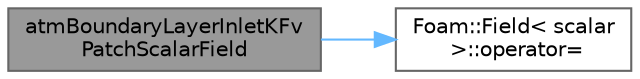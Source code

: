 digraph "atmBoundaryLayerInletKFvPatchScalarField"
{
 // LATEX_PDF_SIZE
  bgcolor="transparent";
  edge [fontname=Helvetica,fontsize=10,labelfontname=Helvetica,labelfontsize=10];
  node [fontname=Helvetica,fontsize=10,shape=box,height=0.2,width=0.4];
  rankdir="LR";
  Node1 [id="Node000001",label="atmBoundaryLayerInletKFv\lPatchScalarField",height=0.2,width=0.4,color="gray40", fillcolor="grey60", style="filled", fontcolor="black",tooltip=" "];
  Node1 -> Node2 [id="edge1_Node000001_Node000002",color="steelblue1",style="solid",tooltip=" "];
  Node2 [id="Node000002",label="Foam::Field\< scalar\l \>::operator=",height=0.2,width=0.4,color="grey40", fillcolor="white", style="filled",URL="$classFoam_1_1Field.html#a4356fadebc9e59fb8189733d26c75605",tooltip=" "];
}
